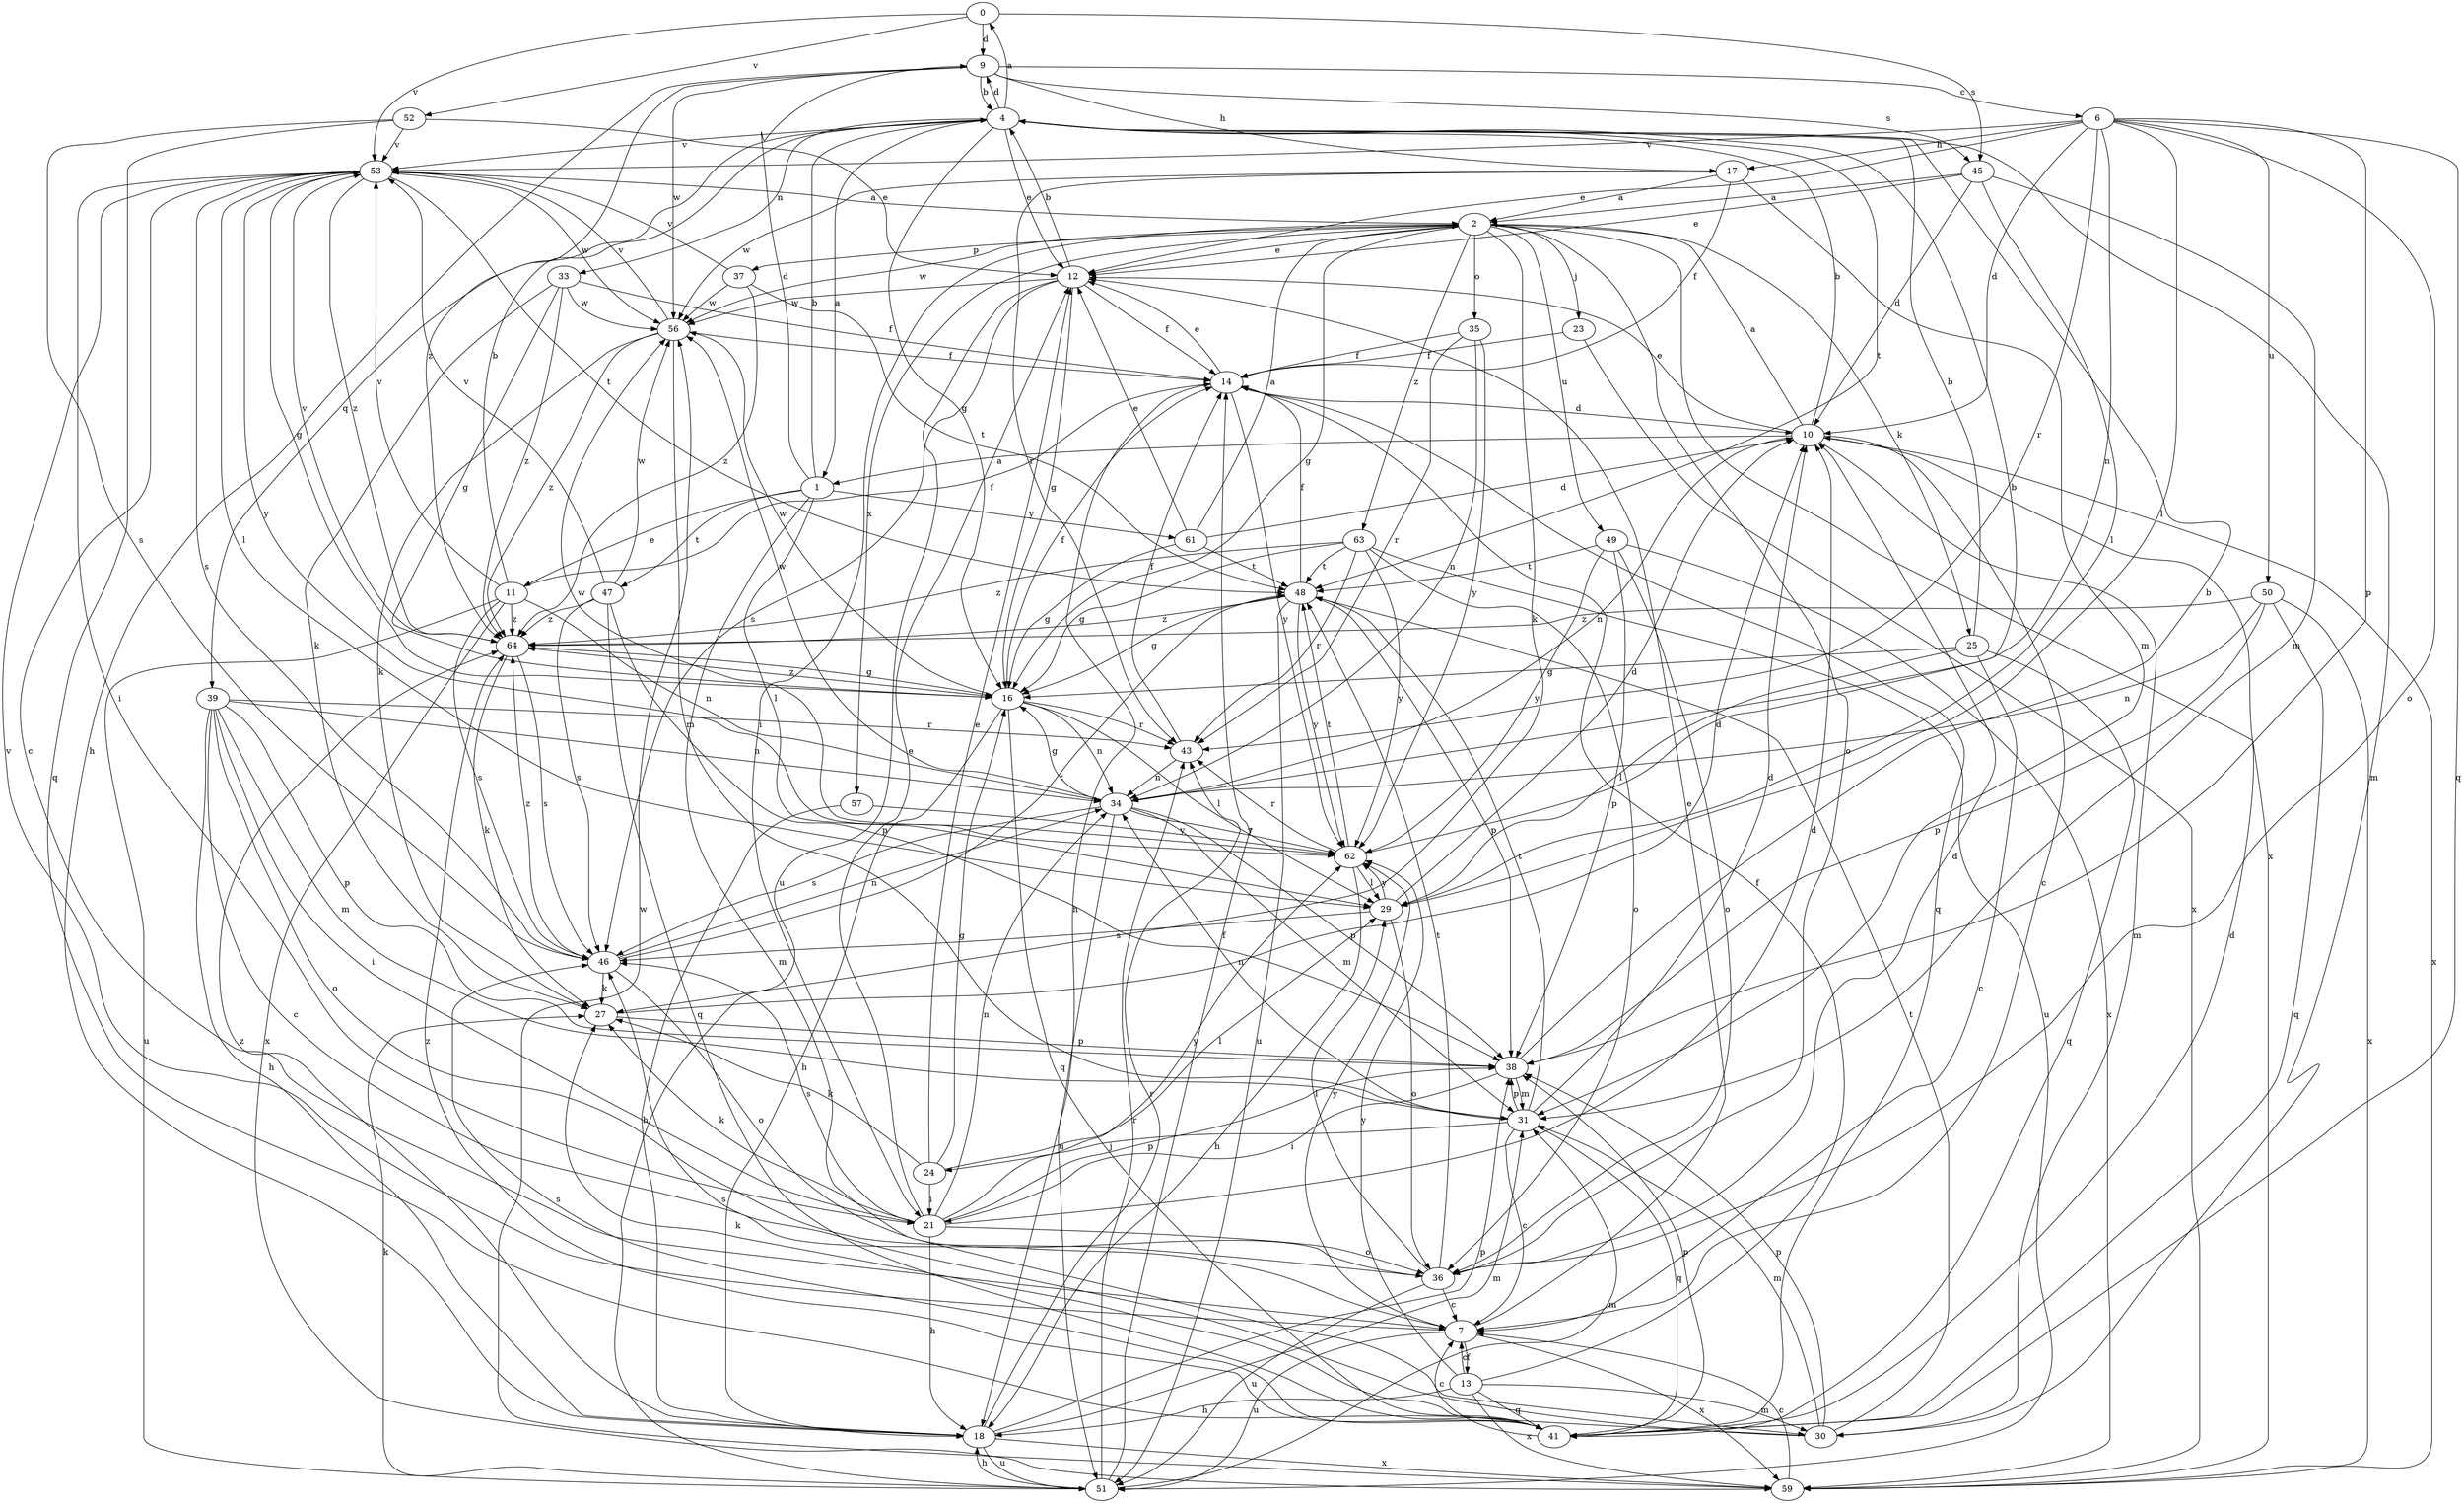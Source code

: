 strict digraph  {
0;
1;
2;
4;
6;
7;
9;
10;
11;
12;
13;
14;
16;
17;
18;
21;
23;
24;
25;
27;
29;
30;
31;
33;
34;
35;
36;
37;
38;
39;
41;
43;
45;
46;
47;
48;
49;
50;
51;
52;
53;
56;
57;
59;
61;
62;
63;
64;
0 -> 9  [label=d];
0 -> 45  [label=s];
0 -> 52  [label=v];
0 -> 53  [label=v];
1 -> 4  [label=b];
1 -> 9  [label=d];
1 -> 11  [label=e];
1 -> 29  [label=l];
1 -> 30  [label=m];
1 -> 47  [label=t];
1 -> 61  [label=y];
2 -> 12  [label=e];
2 -> 16  [label=g];
2 -> 21  [label=i];
2 -> 23  [label=j];
2 -> 25  [label=k];
2 -> 27  [label=k];
2 -> 35  [label=o];
2 -> 36  [label=o];
2 -> 37  [label=p];
2 -> 49  [label=u];
2 -> 56  [label=w];
2 -> 57  [label=x];
2 -> 59  [label=x];
2 -> 63  [label=z];
4 -> 0  [label=a];
4 -> 1  [label=a];
4 -> 9  [label=d];
4 -> 12  [label=e];
4 -> 16  [label=g];
4 -> 30  [label=m];
4 -> 33  [label=n];
4 -> 39  [label=q];
4 -> 48  [label=t];
4 -> 53  [label=v];
6 -> 10  [label=d];
6 -> 12  [label=e];
6 -> 17  [label=h];
6 -> 29  [label=l];
6 -> 34  [label=n];
6 -> 36  [label=o];
6 -> 38  [label=p];
6 -> 41  [label=q];
6 -> 43  [label=r];
6 -> 50  [label=u];
6 -> 53  [label=v];
7 -> 12  [label=e];
7 -> 13  [label=f];
7 -> 51  [label=u];
7 -> 53  [label=v];
7 -> 59  [label=x];
7 -> 62  [label=y];
9 -> 4  [label=b];
9 -> 6  [label=c];
9 -> 17  [label=h];
9 -> 18  [label=h];
9 -> 45  [label=s];
9 -> 56  [label=w];
9 -> 64  [label=z];
10 -> 1  [label=a];
10 -> 2  [label=a];
10 -> 4  [label=b];
10 -> 7  [label=c];
10 -> 12  [label=e];
10 -> 30  [label=m];
10 -> 34  [label=n];
10 -> 59  [label=x];
11 -> 4  [label=b];
11 -> 14  [label=f];
11 -> 34  [label=n];
11 -> 46  [label=s];
11 -> 51  [label=u];
11 -> 53  [label=v];
11 -> 59  [label=x];
11 -> 64  [label=z];
12 -> 4  [label=b];
12 -> 14  [label=f];
12 -> 16  [label=g];
12 -> 46  [label=s];
12 -> 51  [label=u];
12 -> 56  [label=w];
13 -> 7  [label=c];
13 -> 14  [label=f];
13 -> 18  [label=h];
13 -> 30  [label=m];
13 -> 41  [label=q];
13 -> 59  [label=x];
13 -> 62  [label=y];
14 -> 10  [label=d];
14 -> 12  [label=e];
14 -> 18  [label=h];
14 -> 41  [label=q];
14 -> 62  [label=y];
16 -> 14  [label=f];
16 -> 18  [label=h];
16 -> 29  [label=l];
16 -> 34  [label=n];
16 -> 41  [label=q];
16 -> 43  [label=r];
16 -> 56  [label=w];
16 -> 64  [label=z];
17 -> 2  [label=a];
17 -> 14  [label=f];
17 -> 31  [label=m];
17 -> 43  [label=r];
17 -> 56  [label=w];
18 -> 31  [label=m];
18 -> 38  [label=p];
18 -> 43  [label=r];
18 -> 51  [label=u];
18 -> 59  [label=x];
18 -> 64  [label=z];
21 -> 10  [label=d];
21 -> 12  [label=e];
21 -> 18  [label=h];
21 -> 27  [label=k];
21 -> 34  [label=n];
21 -> 36  [label=o];
21 -> 38  [label=p];
21 -> 46  [label=s];
21 -> 62  [label=y];
23 -> 14  [label=f];
23 -> 59  [label=x];
24 -> 12  [label=e];
24 -> 16  [label=g];
24 -> 21  [label=i];
24 -> 27  [label=k];
24 -> 29  [label=l];
25 -> 4  [label=b];
25 -> 7  [label=c];
25 -> 16  [label=g];
25 -> 29  [label=l];
25 -> 41  [label=q];
27 -> 10  [label=d];
27 -> 38  [label=p];
29 -> 10  [label=d];
29 -> 36  [label=o];
29 -> 46  [label=s];
29 -> 62  [label=y];
30 -> 27  [label=k];
30 -> 31  [label=m];
30 -> 38  [label=p];
30 -> 46  [label=s];
30 -> 48  [label=t];
31 -> 7  [label=c];
31 -> 10  [label=d];
31 -> 24  [label=j];
31 -> 34  [label=n];
31 -> 38  [label=p];
31 -> 41  [label=q];
31 -> 48  [label=t];
33 -> 14  [label=f];
33 -> 16  [label=g];
33 -> 27  [label=k];
33 -> 56  [label=w];
33 -> 64  [label=z];
34 -> 16  [label=g];
34 -> 31  [label=m];
34 -> 38  [label=p];
34 -> 46  [label=s];
34 -> 51  [label=u];
34 -> 56  [label=w];
34 -> 62  [label=y];
35 -> 14  [label=f];
35 -> 34  [label=n];
35 -> 43  [label=r];
35 -> 62  [label=y];
36 -> 7  [label=c];
36 -> 10  [label=d];
36 -> 29  [label=l];
36 -> 48  [label=t];
36 -> 51  [label=u];
37 -> 48  [label=t];
37 -> 53  [label=v];
37 -> 56  [label=w];
37 -> 64  [label=z];
38 -> 4  [label=b];
38 -> 21  [label=i];
38 -> 31  [label=m];
39 -> 7  [label=c];
39 -> 18  [label=h];
39 -> 21  [label=i];
39 -> 31  [label=m];
39 -> 34  [label=n];
39 -> 36  [label=o];
39 -> 38  [label=p];
39 -> 43  [label=r];
41 -> 7  [label=c];
41 -> 10  [label=d];
41 -> 38  [label=p];
41 -> 46  [label=s];
41 -> 64  [label=z];
43 -> 14  [label=f];
43 -> 34  [label=n];
45 -> 2  [label=a];
45 -> 10  [label=d];
45 -> 12  [label=e];
45 -> 29  [label=l];
45 -> 31  [label=m];
46 -> 27  [label=k];
46 -> 34  [label=n];
46 -> 36  [label=o];
46 -> 48  [label=t];
46 -> 64  [label=z];
47 -> 38  [label=p];
47 -> 41  [label=q];
47 -> 46  [label=s];
47 -> 53  [label=v];
47 -> 56  [label=w];
47 -> 64  [label=z];
48 -> 14  [label=f];
48 -> 16  [label=g];
48 -> 38  [label=p];
48 -> 51  [label=u];
48 -> 62  [label=y];
48 -> 64  [label=z];
49 -> 36  [label=o];
49 -> 38  [label=p];
49 -> 48  [label=t];
49 -> 59  [label=x];
49 -> 62  [label=y];
50 -> 34  [label=n];
50 -> 38  [label=p];
50 -> 41  [label=q];
50 -> 59  [label=x];
50 -> 64  [label=z];
51 -> 14  [label=f];
51 -> 18  [label=h];
51 -> 27  [label=k];
51 -> 31  [label=m];
51 -> 43  [label=r];
52 -> 12  [label=e];
52 -> 41  [label=q];
52 -> 46  [label=s];
52 -> 53  [label=v];
53 -> 2  [label=a];
53 -> 7  [label=c];
53 -> 16  [label=g];
53 -> 21  [label=i];
53 -> 29  [label=l];
53 -> 46  [label=s];
53 -> 48  [label=t];
53 -> 56  [label=w];
53 -> 62  [label=y];
53 -> 64  [label=z];
56 -> 14  [label=f];
56 -> 27  [label=k];
56 -> 31  [label=m];
56 -> 53  [label=v];
56 -> 64  [label=z];
57 -> 18  [label=h];
57 -> 62  [label=y];
59 -> 7  [label=c];
59 -> 56  [label=w];
61 -> 2  [label=a];
61 -> 10  [label=d];
61 -> 12  [label=e];
61 -> 16  [label=g];
61 -> 48  [label=t];
62 -> 4  [label=b];
62 -> 18  [label=h];
62 -> 29  [label=l];
62 -> 43  [label=r];
62 -> 48  [label=t];
62 -> 56  [label=w];
63 -> 16  [label=g];
63 -> 36  [label=o];
63 -> 43  [label=r];
63 -> 48  [label=t];
63 -> 51  [label=u];
63 -> 62  [label=y];
63 -> 64  [label=z];
64 -> 16  [label=g];
64 -> 27  [label=k];
64 -> 46  [label=s];
64 -> 53  [label=v];
}
